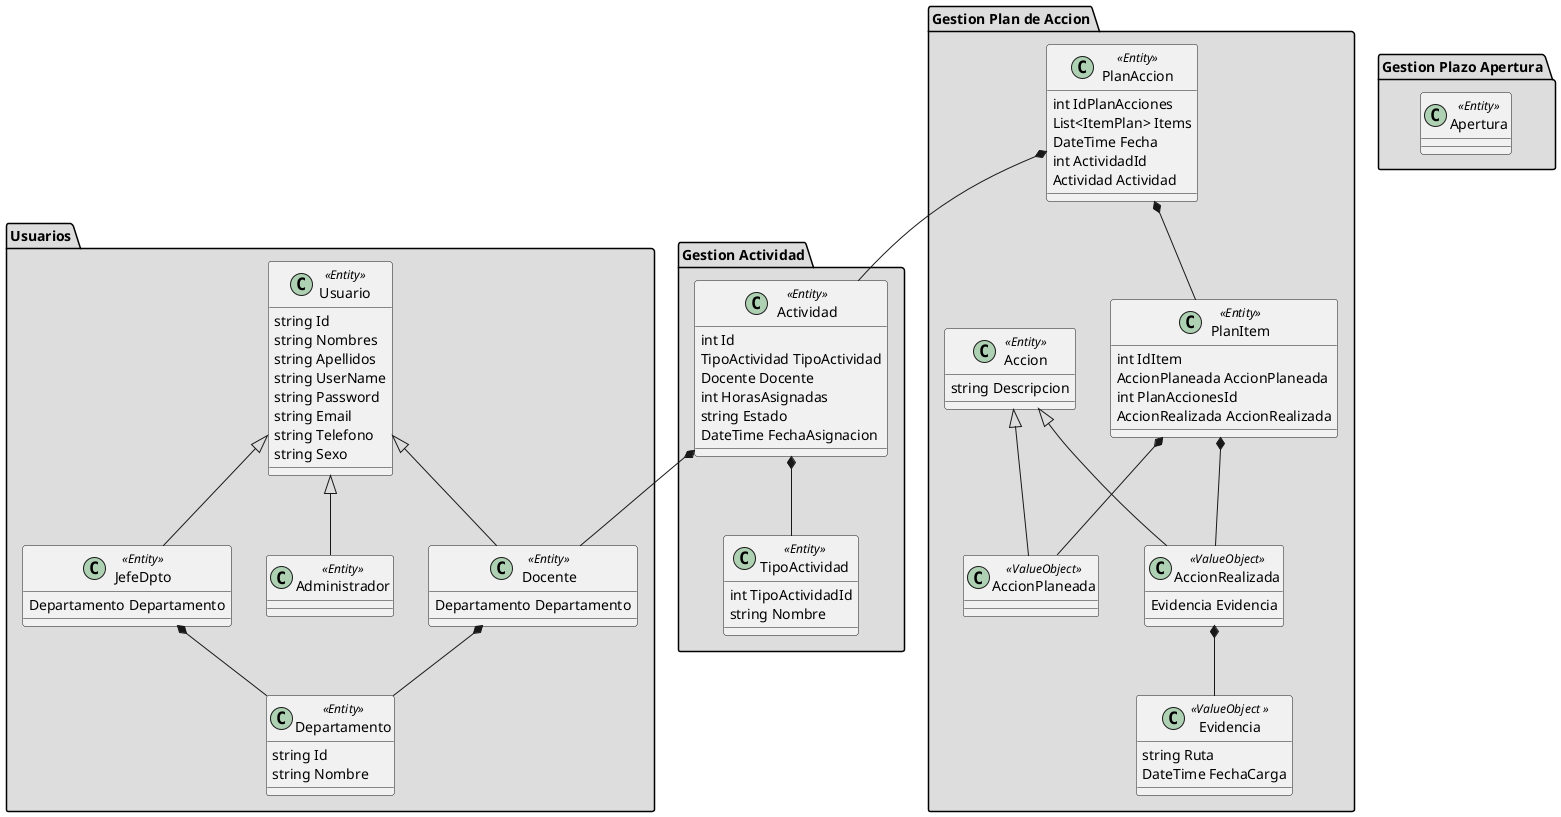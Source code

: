 @startuml
    package "Usuarios" #DDDDDD {
        class Usuario <<Entity>>{
            string Id 
            string Nombres 
            string Apellidos 
            string UserName 
            string Password
            string Email 
            string Telefono
            string Sexo
        }
        class Docente <<Entity>>{
            Departamento Departamento
        }
        class JefeDpto <<Entity>>{
            Departamento Departamento
        }
        Class Departamento <<Entity>>{
            string Id
            string Nombre

        }
        class Administrador <<Entity>>
        Usuario <|-- Docente
        Usuario <|-- JefeDpto 
        JefeDpto *-- Departamento
        Docente *-- Departamento
        Usuario <|-- Administrador
    }
    package "Gestion Actividad" #DDDDDD{
        class TipoActividad <<Entity>>{
            int TipoActividadId
            string Nombre
        }
        class Actividad <<Entity>>{
            int Id
            TipoActividad TipoActividad 
            Docente Docente 
            int HorasAsignadas 
            string Estado 
            DateTime FechaAsignacion 
        }
        Actividad *-- TipoActividad
        Actividad *-- Docente
    }
    package "Gestion Plazo Apertura" #DDDDDD{
        class Apertura <<Entity>>
    }
    package "Gestion Plan de Accion" #DDDDDD {
        Class PlanAccion <<Entity>>{
             int IdPlanAcciones 
             List<ItemPlan> Items 
             DateTime Fecha 
             int ActividadId 
             Actividad Actividad 
        }
        class PlanItem <<Entity>>{
             int IdItem 
             AccionPlaneada AccionPlaneada
             int PlanAccionesId
             AccionRealizada AccionRealizada 
        }
        class AccionPlaneada <<ValueObject>>
        class AccionRealizada <<ValueObject>>{
            Evidencia Evidencia
        }
        Class Accion <<Entity>>{
             string Descripcion 
        }
        class Evidencia <<ValueObject  >>{
            string Ruta
            DateTime FechaCarga
        }
        PlanAccion *-- Actividad
        PlanAccion *-- PlanItem
        PlanItem *-- AccionRealizada
        PlanItem *-- AccionPlaneada
        AccionRealizada *-- Evidencia
        Accion <|-- AccionPlaneada
        Accion <|-- AccionRealizada

    }
@enduml